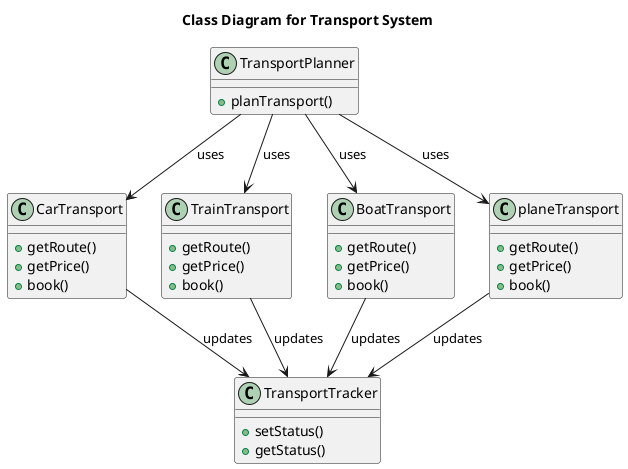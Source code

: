 
@startuml
title Class Diagram for Transport System

class TransportPlanner {
    +planTransport()
}

class CarTransport {
    +getRoute()
    +getPrice()
    +book()
}

class TrainTransport {
    +getRoute()
    +getPrice()
    +book()
}

class BoatTransport {
    +getRoute()
    +getPrice()
    +book()
}

class planeTransport {
    +getRoute()
    +getPrice()
    +book()
}
class TransportTracker {
    +setStatus()
    +getStatus()
}



TransportPlanner --> CarTransport : uses
TransportPlanner --> TrainTransport : uses
CarTransport --> TransportTracker : updates
TrainTransport --> TransportTracker : updates

TransportPlanner --> planeTransport : uses
TransportPlanner --> BoatTransport : uses
BoatTransport --> TransportTracker : updates
planeTransport --> TransportTracker : updates

@enduml
